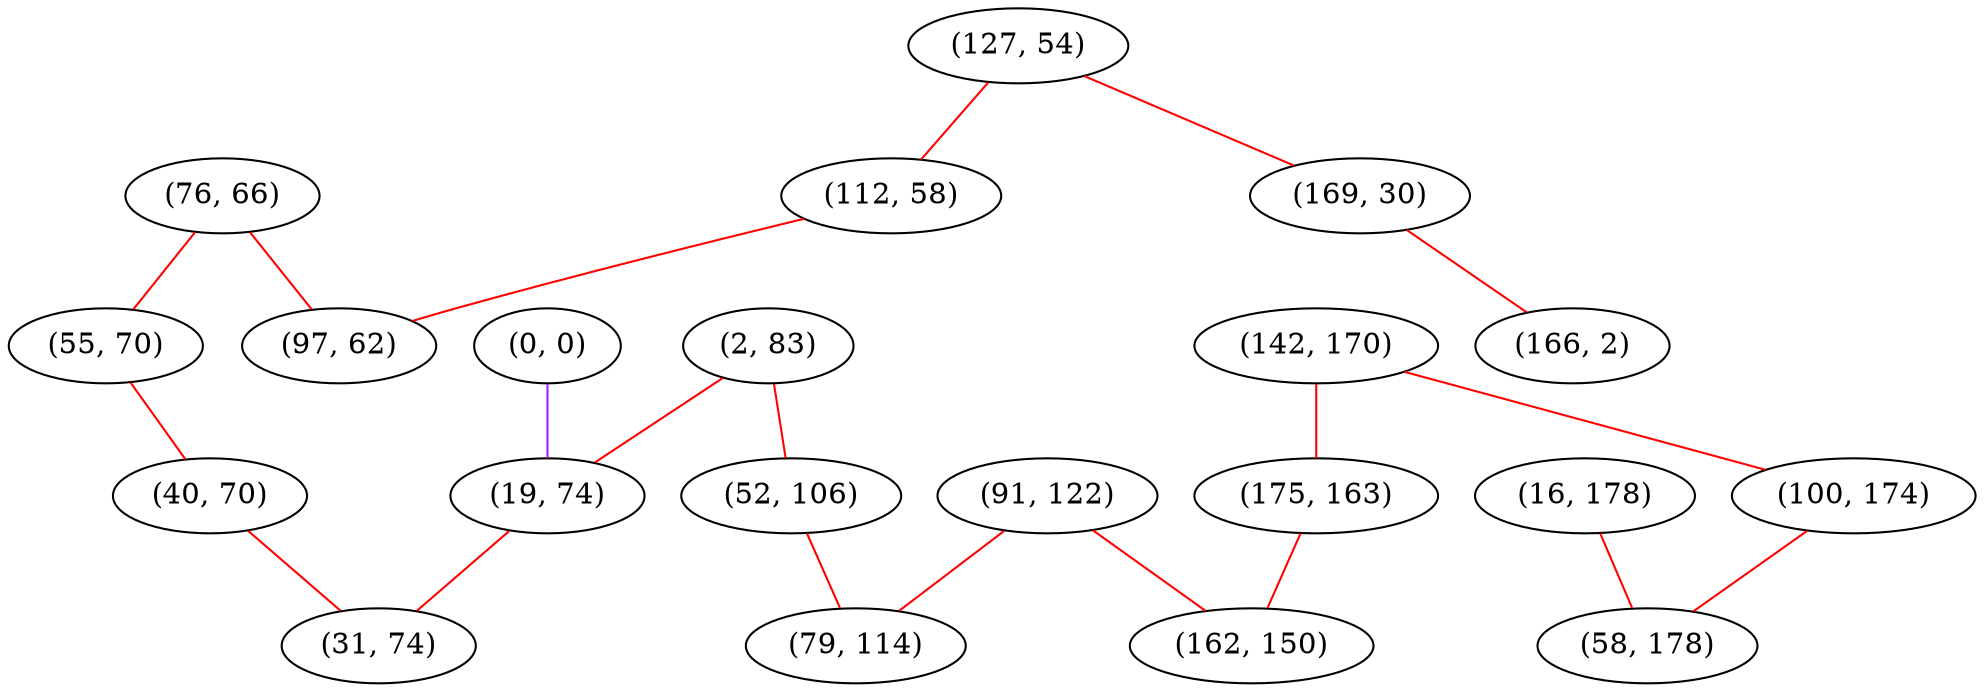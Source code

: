graph "" {
"(76, 66)";
"(91, 122)";
"(142, 170)";
"(2, 83)";
"(175, 163)";
"(127, 54)";
"(100, 174)";
"(0, 0)";
"(52, 106)";
"(55, 70)";
"(162, 150)";
"(169, 30)";
"(112, 58)";
"(79, 114)";
"(40, 70)";
"(19, 74)";
"(166, 2)";
"(97, 62)";
"(16, 178)";
"(31, 74)";
"(58, 178)";
"(76, 66)" -- "(55, 70)"  [color=red, key=0, weight=1];
"(76, 66)" -- "(97, 62)"  [color=red, key=0, weight=1];
"(91, 122)" -- "(162, 150)"  [color=red, key=0, weight=1];
"(91, 122)" -- "(79, 114)"  [color=red, key=0, weight=1];
"(142, 170)" -- "(175, 163)"  [color=red, key=0, weight=1];
"(142, 170)" -- "(100, 174)"  [color=red, key=0, weight=1];
"(2, 83)" -- "(52, 106)"  [color=red, key=0, weight=1];
"(2, 83)" -- "(19, 74)"  [color=red, key=0, weight=1];
"(175, 163)" -- "(162, 150)"  [color=red, key=0, weight=1];
"(127, 54)" -- "(169, 30)"  [color=red, key=0, weight=1];
"(127, 54)" -- "(112, 58)"  [color=red, key=0, weight=1];
"(100, 174)" -- "(58, 178)"  [color=red, key=0, weight=1];
"(0, 0)" -- "(19, 74)"  [color=purple, key=0, weight=4];
"(52, 106)" -- "(79, 114)"  [color=red, key=0, weight=1];
"(55, 70)" -- "(40, 70)"  [color=red, key=0, weight=1];
"(169, 30)" -- "(166, 2)"  [color=red, key=0, weight=1];
"(112, 58)" -- "(97, 62)"  [color=red, key=0, weight=1];
"(40, 70)" -- "(31, 74)"  [color=red, key=0, weight=1];
"(19, 74)" -- "(31, 74)"  [color=red, key=0, weight=1];
"(16, 178)" -- "(58, 178)"  [color=red, key=0, weight=1];
}
